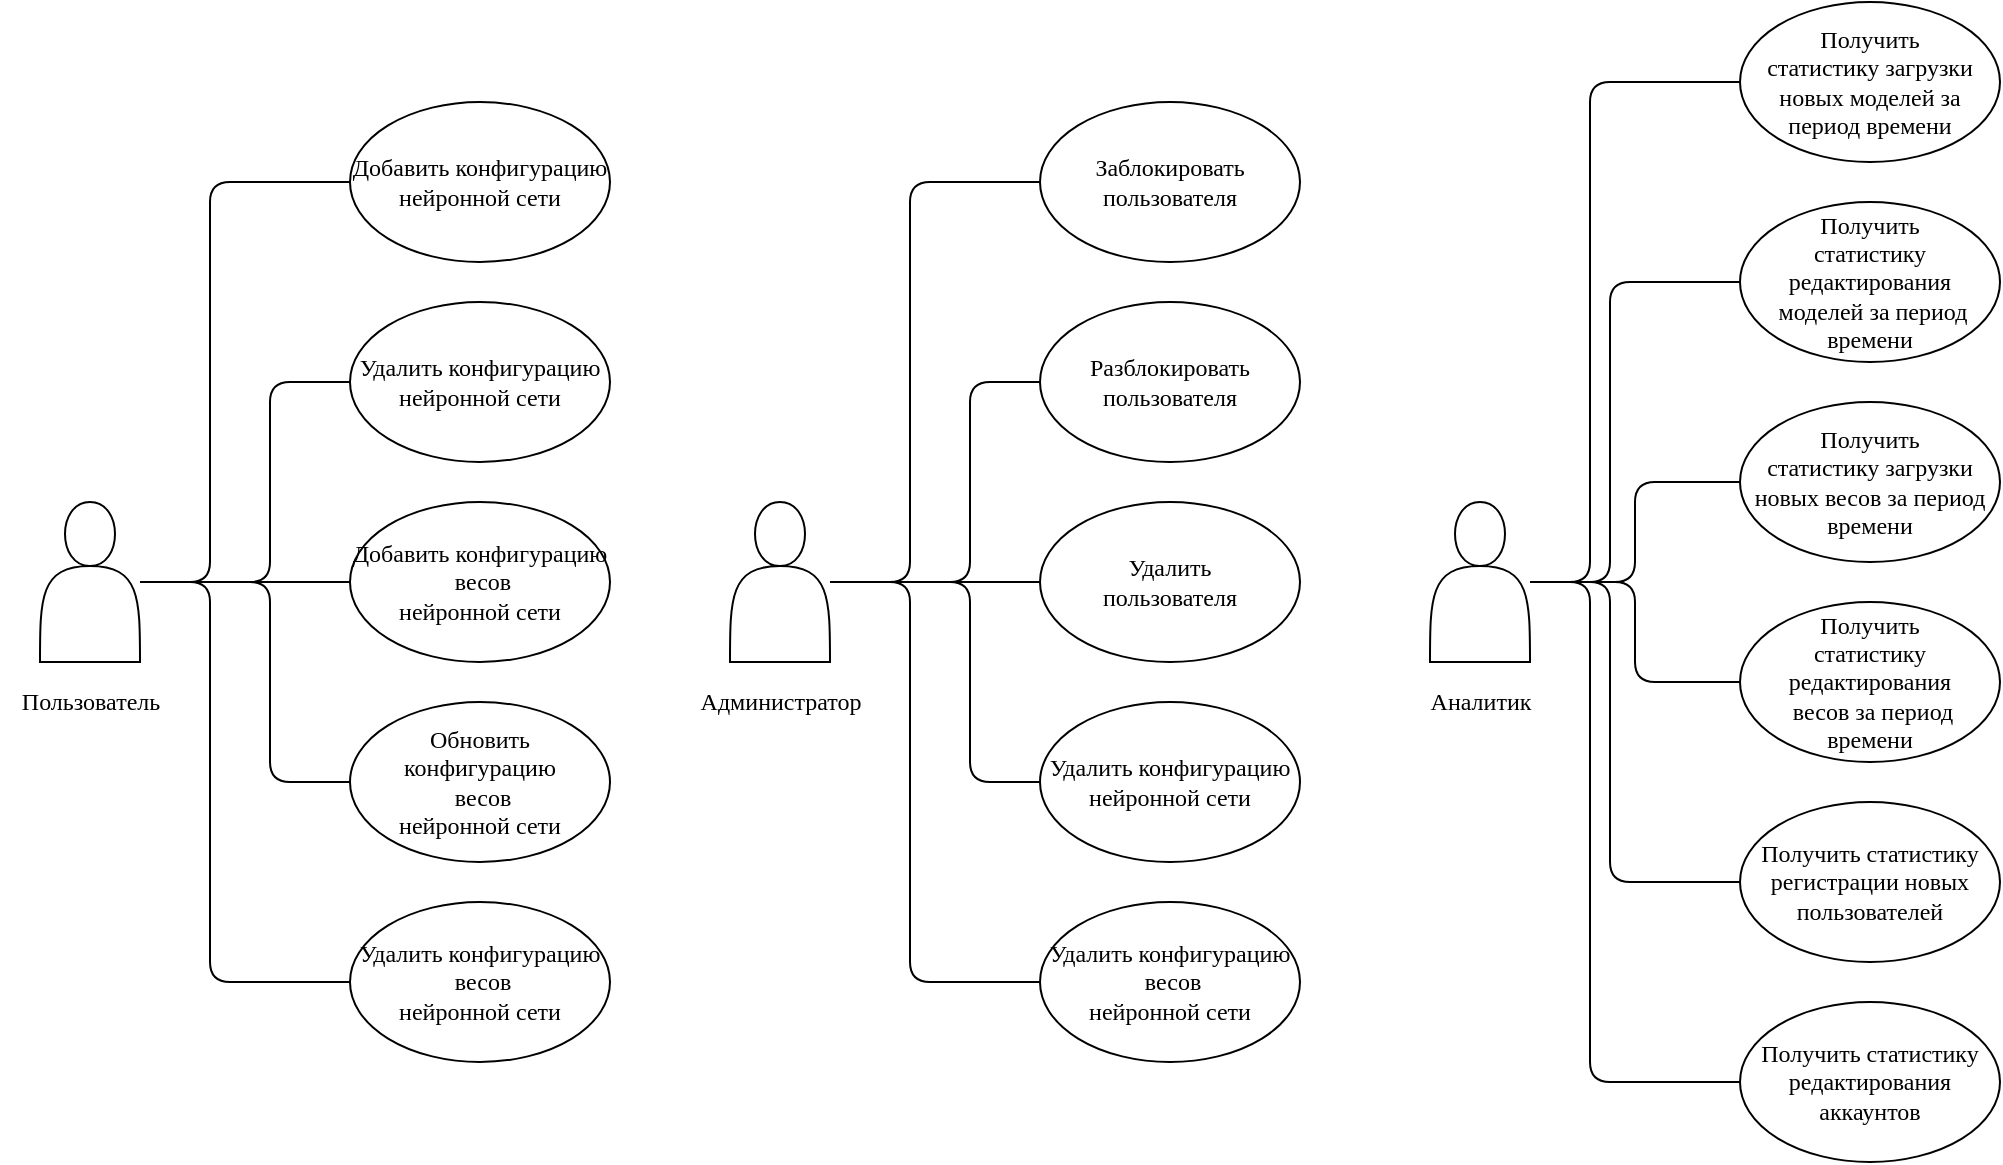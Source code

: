 <mxfile version="18.1.1" type="device"><diagram id="lX2WX9dF2LkcdlbGrqq_" name="Page-1"><mxGraphModel dx="1422" dy="854" grid="1" gridSize="10" guides="1" tooltips="1" connect="1" arrows="1" fold="1" page="1" pageScale="1" pageWidth="1654" pageHeight="1169" math="0" shadow="0"><root><mxCell id="0"/><mxCell id="1" parent="0"/><mxCell id="9" style="edgeStyle=orthogonalEdgeStyle;html=1;entryX=0;entryY=0.5;entryDx=0;entryDy=0;endArrow=none;endFill=0;fontFamily=FiraCode;fontSource=https%3A%2F%2Ffonts.googleapis.com%2Fcss%3Ffamily%3DFiraCode;" parent="1" source="2" target="3" edge="1"><mxGeometry relative="1" as="geometry"><Array as="points"><mxPoint x="170" y="320"/><mxPoint x="170" y="120"/></Array></mxGeometry></mxCell><mxCell id="10" style="edgeStyle=orthogonalEdgeStyle;html=1;entryX=0;entryY=0.5;entryDx=0;entryDy=0;endArrow=none;endFill=0;fontFamily=FiraCode;fontSource=https%3A%2F%2Ffonts.googleapis.com%2Fcss%3Ffamily%3DFiraCode;" parent="1" source="2" target="5" edge="1"><mxGeometry relative="1" as="geometry"><Array as="points"><mxPoint x="200" y="320"/><mxPoint x="200" y="220"/></Array></mxGeometry></mxCell><mxCell id="11" style="edgeStyle=orthogonalEdgeStyle;html=1;entryX=0;entryY=0.5;entryDx=0;entryDy=0;endArrow=none;endFill=0;fontFamily=FiraCode;fontSource=https%3A%2F%2Ffonts.googleapis.com%2Fcss%3Ffamily%3DFiraCode;" parent="1" source="2" target="4" edge="1"><mxGeometry relative="1" as="geometry"/></mxCell><mxCell id="12" style="edgeStyle=orthogonalEdgeStyle;html=1;entryX=0;entryY=0.5;entryDx=0;entryDy=0;endArrow=none;endFill=0;fontFamily=FiraCode;fontSource=https%3A%2F%2Ffonts.googleapis.com%2Fcss%3Ffamily%3DFiraCode;" parent="1" source="2" target="6" edge="1"><mxGeometry relative="1" as="geometry"><Array as="points"><mxPoint x="200" y="320"/><mxPoint x="200" y="420"/></Array></mxGeometry></mxCell><mxCell id="13" style="edgeStyle=orthogonalEdgeStyle;html=1;entryX=0;entryY=0.5;entryDx=0;entryDy=0;endArrow=none;endFill=0;fontFamily=FiraCode;fontSource=https%3A%2F%2Ffonts.googleapis.com%2Fcss%3Ffamily%3DFiraCode;" parent="1" source="2" target="7" edge="1"><mxGeometry relative="1" as="geometry"><Array as="points"><mxPoint x="170" y="320"/><mxPoint x="170" y="520"/></Array></mxGeometry></mxCell><mxCell id="2" value="" style="shape=actor;whiteSpace=wrap;html=1;fontFamily=FiraCode;fontSource=https%3A%2F%2Ffonts.googleapis.com%2Fcss%3Ffamily%3DFiraCode;" parent="1" vertex="1"><mxGeometry x="85" y="280" width="50" height="80" as="geometry"/></mxCell><mxCell id="3" value="Добавить конфигурацию нейронной сети" style="ellipse;whiteSpace=wrap;html=1;align=center;newEdgeStyle={&quot;edgeStyle&quot;:&quot;entityRelationEdgeStyle&quot;,&quot;startArrow&quot;:&quot;none&quot;,&quot;endArrow&quot;:&quot;none&quot;,&quot;segment&quot;:10,&quot;curved&quot;:1};treeFolding=1;treeMoving=1;fontFamily=FiraCode;fontSource=https%3A%2F%2Ffonts.googleapis.com%2Fcss%3Ffamily%3DFiraCode;" parent="1" vertex="1"><mxGeometry x="240" y="80" width="130" height="80" as="geometry"/></mxCell><mxCell id="4" value="Добавить конфигурацию&lt;br&gt;&amp;nbsp;весов &lt;br&gt;нейронной сети" style="ellipse;whiteSpace=wrap;html=1;align=center;newEdgeStyle={&quot;edgeStyle&quot;:&quot;entityRelationEdgeStyle&quot;,&quot;startArrow&quot;:&quot;none&quot;,&quot;endArrow&quot;:&quot;none&quot;,&quot;segment&quot;:10,&quot;curved&quot;:1};treeFolding=1;treeMoving=1;fontFamily=FiraCode;fontSource=https%3A%2F%2Ffonts.googleapis.com%2Fcss%3Ffamily%3DFiraCode;" parent="1" vertex="1"><mxGeometry x="240" y="280" width="130" height="80" as="geometry"/></mxCell><mxCell id="5" value="Удалить конфигурацию нейронной сети" style="ellipse;whiteSpace=wrap;html=1;align=center;newEdgeStyle={&quot;edgeStyle&quot;:&quot;entityRelationEdgeStyle&quot;,&quot;startArrow&quot;:&quot;none&quot;,&quot;endArrow&quot;:&quot;none&quot;,&quot;segment&quot;:10,&quot;curved&quot;:1};treeFolding=1;treeMoving=1;fontFamily=FiraCode;fontSource=https%3A%2F%2Ffonts.googleapis.com%2Fcss%3Ffamily%3DFiraCode;" parent="1" vertex="1"><mxGeometry x="240" y="180" width="130" height="80" as="geometry"/></mxCell><mxCell id="6" value="Обновить конфигурацию&lt;br&gt;&amp;nbsp;весов &lt;br&gt;нейронной сети" style="ellipse;whiteSpace=wrap;html=1;align=center;newEdgeStyle={&quot;edgeStyle&quot;:&quot;entityRelationEdgeStyle&quot;,&quot;startArrow&quot;:&quot;none&quot;,&quot;endArrow&quot;:&quot;none&quot;,&quot;segment&quot;:10,&quot;curved&quot;:1};treeFolding=1;treeMoving=1;fontFamily=FiraCode;fontSource=https%3A%2F%2Ffonts.googleapis.com%2Fcss%3Ffamily%3DFiraCode;" parent="1" vertex="1"><mxGeometry x="240" y="380" width="130" height="80" as="geometry"/></mxCell><mxCell id="7" value="Удалить конфигурацию&lt;br&gt;&amp;nbsp;весов &lt;br&gt;нейронной сети" style="ellipse;whiteSpace=wrap;html=1;align=center;newEdgeStyle={&quot;edgeStyle&quot;:&quot;entityRelationEdgeStyle&quot;,&quot;startArrow&quot;:&quot;none&quot;,&quot;endArrow&quot;:&quot;none&quot;,&quot;segment&quot;:10,&quot;curved&quot;:1};treeFolding=1;treeMoving=1;fontFamily=FiraCode;fontSource=https%3A%2F%2Ffonts.googleapis.com%2Fcss%3Ffamily%3DFiraCode;" parent="1" vertex="1"><mxGeometry x="240" y="480" width="130" height="80" as="geometry"/></mxCell><mxCell id="8" value="Пользователь" style="text;html=1;align=center;verticalAlign=middle;resizable=0;points=[];autosize=1;strokeColor=none;fillColor=none;fontFamily=FiraCode;fontSource=https%3A%2F%2Ffonts.googleapis.com%2Fcss%3Ffamily%3DFiraCode;" parent="1" vertex="1"><mxGeometry x="65" y="370" width="90" height="20" as="geometry"/></mxCell><mxCell id="26" style="edgeStyle=orthogonalEdgeStyle;html=1;entryX=0;entryY=0.5;entryDx=0;entryDy=0;endArrow=none;endFill=0;fontFamily=FiraCode;fontSource=https%3A%2F%2Ffonts.googleapis.com%2Fcss%3Ffamily%3DFiraCode;" parent="1" source="31" target="32" edge="1"><mxGeometry relative="1" as="geometry"><Array as="points"><mxPoint x="520" y="320"/><mxPoint x="520" y="120"/></Array></mxGeometry></mxCell><mxCell id="27" style="edgeStyle=orthogonalEdgeStyle;html=1;entryX=0;entryY=0.5;entryDx=0;entryDy=0;endArrow=none;endFill=0;fontFamily=FiraCode;fontSource=https%3A%2F%2Ffonts.googleapis.com%2Fcss%3Ffamily%3DFiraCode;" parent="1" source="31" target="34" edge="1"><mxGeometry relative="1" as="geometry"><Array as="points"><mxPoint x="550" y="320"/><mxPoint x="550" y="220"/></Array></mxGeometry></mxCell><mxCell id="28" style="edgeStyle=orthogonalEdgeStyle;html=1;entryX=0;entryY=0.5;entryDx=0;entryDy=0;endArrow=none;endFill=0;fontFamily=FiraCode;fontSource=https%3A%2F%2Ffonts.googleapis.com%2Fcss%3Ffamily%3DFiraCode;" parent="1" source="31" target="33" edge="1"><mxGeometry relative="1" as="geometry"/></mxCell><mxCell id="29" style="edgeStyle=orthogonalEdgeStyle;html=1;entryX=0;entryY=0.5;entryDx=0;entryDy=0;endArrow=none;endFill=0;fontFamily=FiraCode;fontSource=https%3A%2F%2Ffonts.googleapis.com%2Fcss%3Ffamily%3DFiraCode;" parent="1" source="31" target="35" edge="1"><mxGeometry relative="1" as="geometry"><Array as="points"><mxPoint x="550" y="320"/><mxPoint x="550" y="420"/></Array></mxGeometry></mxCell><mxCell id="30" style="edgeStyle=orthogonalEdgeStyle;html=1;entryX=0;entryY=0.5;entryDx=0;entryDy=0;endArrow=none;endFill=0;fontFamily=FiraCode;fontSource=https%3A%2F%2Ffonts.googleapis.com%2Fcss%3Ffamily%3DFiraCode;" parent="1" source="31" target="36" edge="1"><mxGeometry relative="1" as="geometry"><Array as="points"><mxPoint x="520" y="320"/><mxPoint x="520" y="520"/></Array></mxGeometry></mxCell><mxCell id="31" value="" style="shape=actor;whiteSpace=wrap;html=1;fontFamily=FiraCode;fontSource=https%3A%2F%2Ffonts.googleapis.com%2Fcss%3Ffamily%3DFiraCode;" parent="1" vertex="1"><mxGeometry x="430" y="280" width="50" height="80" as="geometry"/></mxCell><mxCell id="32" value="Заблокировать пользователя" style="ellipse;whiteSpace=wrap;html=1;align=center;newEdgeStyle={&quot;edgeStyle&quot;:&quot;entityRelationEdgeStyle&quot;,&quot;startArrow&quot;:&quot;none&quot;,&quot;endArrow&quot;:&quot;none&quot;,&quot;segment&quot;:10,&quot;curved&quot;:1};treeFolding=1;treeMoving=1;fontFamily=FiraCode;fontSource=https%3A%2F%2Ffonts.googleapis.com%2Fcss%3Ffamily%3DFiraCode;" parent="1" vertex="1"><mxGeometry x="585" y="80" width="130" height="80" as="geometry"/></mxCell><mxCell id="33" value="Удалить&lt;br&gt;пользователя" style="ellipse;whiteSpace=wrap;html=1;align=center;newEdgeStyle={&quot;edgeStyle&quot;:&quot;entityRelationEdgeStyle&quot;,&quot;startArrow&quot;:&quot;none&quot;,&quot;endArrow&quot;:&quot;none&quot;,&quot;segment&quot;:10,&quot;curved&quot;:1};treeFolding=1;treeMoving=1;fontFamily=FiraCode;fontSource=https%3A%2F%2Ffonts.googleapis.com%2Fcss%3Ffamily%3DFiraCode;" parent="1" vertex="1"><mxGeometry x="585" y="280" width="130" height="80" as="geometry"/></mxCell><mxCell id="34" value="Разблокировать пользователя" style="ellipse;whiteSpace=wrap;html=1;align=center;newEdgeStyle={&quot;edgeStyle&quot;:&quot;entityRelationEdgeStyle&quot;,&quot;startArrow&quot;:&quot;none&quot;,&quot;endArrow&quot;:&quot;none&quot;,&quot;segment&quot;:10,&quot;curved&quot;:1};treeFolding=1;treeMoving=1;fontFamily=FiraCode;fontSource=https%3A%2F%2Ffonts.googleapis.com%2Fcss%3Ffamily%3DFiraCode;" parent="1" vertex="1"><mxGeometry x="585" y="180" width="130" height="80" as="geometry"/></mxCell><mxCell id="35" value="Удалить конфигурацию нейронной сети" style="ellipse;whiteSpace=wrap;html=1;align=center;newEdgeStyle={&quot;edgeStyle&quot;:&quot;entityRelationEdgeStyle&quot;,&quot;startArrow&quot;:&quot;none&quot;,&quot;endArrow&quot;:&quot;none&quot;,&quot;segment&quot;:10,&quot;curved&quot;:1};treeFolding=1;treeMoving=1;fontFamily=FiraCode;fontSource=https%3A%2F%2Ffonts.googleapis.com%2Fcss%3Ffamily%3DFiraCode;" parent="1" vertex="1"><mxGeometry x="585" y="380" width="130" height="80" as="geometry"/></mxCell><mxCell id="36" value="Удалить конфигурацию&lt;br&gt;&amp;nbsp;весов &lt;br&gt;нейронной сети" style="ellipse;whiteSpace=wrap;html=1;align=center;newEdgeStyle={&quot;edgeStyle&quot;:&quot;entityRelationEdgeStyle&quot;,&quot;startArrow&quot;:&quot;none&quot;,&quot;endArrow&quot;:&quot;none&quot;,&quot;segment&quot;:10,&quot;curved&quot;:1};treeFolding=1;treeMoving=1;fontFamily=FiraCode;fontSource=https%3A%2F%2Ffonts.googleapis.com%2Fcss%3Ffamily%3DFiraCode;" parent="1" vertex="1"><mxGeometry x="585" y="480" width="130" height="80" as="geometry"/></mxCell><mxCell id="37" value="Администратор" style="text;html=1;align=center;verticalAlign=middle;resizable=0;points=[];autosize=1;strokeColor=none;fillColor=none;fontFamily=FiraCode;fontSource=https%3A%2F%2Ffonts.googleapis.com%2Fcss%3Ffamily%3DFiraCode;" parent="1" vertex="1"><mxGeometry x="405" y="370" width="100" height="20" as="geometry"/></mxCell><mxCell id="38" style="edgeStyle=orthogonalEdgeStyle;html=1;entryX=0;entryY=0.5;entryDx=0;entryDy=0;endArrow=none;endFill=0;fontFamily=FiraCode;fontSource=https%3A%2F%2Ffonts.googleapis.com%2Fcss%3Ffamily%3DFiraCode;" parent="1" source="43" target="44" edge="1"><mxGeometry relative="1" as="geometry"><Array as="points"><mxPoint x="860" y="320"/><mxPoint x="860" y="70"/></Array></mxGeometry></mxCell><mxCell id="39" style="edgeStyle=orthogonalEdgeStyle;html=1;entryX=0;entryY=0.5;entryDx=0;entryDy=0;endArrow=none;endFill=0;fontFamily=FiraCode;fontSource=https%3A%2F%2Ffonts.googleapis.com%2Fcss%3Ffamily%3DFiraCode;" parent="1" source="43" target="46" edge="1"><mxGeometry relative="1" as="geometry"><Array as="points"><mxPoint x="870" y="320"/><mxPoint x="870" y="170"/></Array></mxGeometry></mxCell><mxCell id="40" style="edgeStyle=orthogonalEdgeStyle;html=1;entryX=0;entryY=0.5;entryDx=0;entryDy=0;endArrow=none;endFill=0;fontFamily=FiraCode;fontSource=https%3A%2F%2Ffonts.googleapis.com%2Fcss%3Ffamily%3DFiraCode;" parent="1" source="43" target="45" edge="1"><mxGeometry relative="1" as="geometry"><Array as="points"><mxPoint x="870" y="320"/><mxPoint x="870" y="470"/></Array></mxGeometry></mxCell><mxCell id="41" style="edgeStyle=orthogonalEdgeStyle;html=1;entryX=0;entryY=0.5;entryDx=0;entryDy=0;endArrow=none;endFill=0;fontFamily=FiraCode;fontSource=https%3A%2F%2Ffonts.googleapis.com%2Fcss%3Ffamily%3DFiraCode;" parent="1" source="43" target="47" edge="1"><mxGeometry relative="1" as="geometry"/></mxCell><mxCell id="Nm1UBn4KKBYQObHfbJZA-50" style="rounded=1;orthogonalLoop=1;jettySize=auto;html=1;entryX=0;entryY=0.5;entryDx=0;entryDy=0;edgeStyle=orthogonalEdgeStyle;endArrow=none;endFill=0;fontFamily=FiraCode;fontSource=https%3A%2F%2Ffonts.googleapis.com%2Fcss%3Ffamily%3DFiraCode;" edge="1" parent="1" source="43" target="Nm1UBn4KKBYQObHfbJZA-49"><mxGeometry relative="1" as="geometry"/></mxCell><mxCell id="Nm1UBn4KKBYQObHfbJZA-53" style="edgeStyle=orthogonalEdgeStyle;rounded=1;orthogonalLoop=1;jettySize=auto;html=1;entryX=0;entryY=0.5;entryDx=0;entryDy=0;endArrow=none;endFill=0;fontFamily=FiraCode;fontSource=https%3A%2F%2Ffonts.googleapis.com%2Fcss%3Ffamily%3DFiraCode;" edge="1" parent="1" source="43" target="Nm1UBn4KKBYQObHfbJZA-51"><mxGeometry relative="1" as="geometry"><Array as="points"><mxPoint x="860" y="320"/><mxPoint x="860" y="570"/></Array></mxGeometry></mxCell><mxCell id="43" value="" style="shape=actor;whiteSpace=wrap;html=1;fontFamily=FiraCode;fontSource=https%3A%2F%2Ffonts.googleapis.com%2Fcss%3Ffamily%3DFiraCode;" parent="1" vertex="1"><mxGeometry x="780" y="280" width="50" height="80" as="geometry"/></mxCell><mxCell id="44" value="Получить &lt;br&gt;статистику загрузки новых моделей за период времени" style="ellipse;whiteSpace=wrap;html=1;align=center;newEdgeStyle={&quot;edgeStyle&quot;:&quot;entityRelationEdgeStyle&quot;,&quot;startArrow&quot;:&quot;none&quot;,&quot;endArrow&quot;:&quot;none&quot;,&quot;segment&quot;:10,&quot;curved&quot;:1};treeFolding=1;treeMoving=1;fontFamily=FiraCode;fontSource=https%3A%2F%2Ffonts.googleapis.com%2Fcss%3Ffamily%3DFiraCode;" parent="1" vertex="1"><mxGeometry x="935" y="30" width="130" height="80" as="geometry"/></mxCell><mxCell id="45" value="Получить статистику регистрации новых &lt;br&gt;пользователей" style="ellipse;whiteSpace=wrap;html=1;align=center;newEdgeStyle={&quot;edgeStyle&quot;:&quot;entityRelationEdgeStyle&quot;,&quot;startArrow&quot;:&quot;none&quot;,&quot;endArrow&quot;:&quot;none&quot;,&quot;segment&quot;:10,&quot;curved&quot;:1};treeFolding=1;treeMoving=1;fontFamily=FiraCode;fontSource=https%3A%2F%2Ffonts.googleapis.com%2Fcss%3Ffamily%3DFiraCode;" parent="1" vertex="1"><mxGeometry x="935" y="430" width="130" height="80" as="geometry"/></mxCell><mxCell id="46" value="&lt;span&gt;Получить&lt;/span&gt;&lt;br&gt;&lt;span&gt;статистику редактирования&lt;br&gt;&amp;nbsp;моделей за период времени&lt;/span&gt;" style="ellipse;whiteSpace=wrap;html=1;align=center;newEdgeStyle={&quot;edgeStyle&quot;:&quot;entityRelationEdgeStyle&quot;,&quot;startArrow&quot;:&quot;none&quot;,&quot;endArrow&quot;:&quot;none&quot;,&quot;segment&quot;:10,&quot;curved&quot;:1};treeFolding=1;treeMoving=1;fontFamily=FiraCode;fontSource=https%3A%2F%2Ffonts.googleapis.com%2Fcss%3Ffamily%3DFiraCode;" parent="1" vertex="1"><mxGeometry x="935" y="130" width="130" height="80" as="geometry"/></mxCell><mxCell id="47" value="Получить&lt;br&gt;статистику загрузки новых весов за период времени" style="ellipse;whiteSpace=wrap;html=1;align=center;newEdgeStyle={&quot;edgeStyle&quot;:&quot;entityRelationEdgeStyle&quot;,&quot;startArrow&quot;:&quot;none&quot;,&quot;endArrow&quot;:&quot;none&quot;,&quot;segment&quot;:10,&quot;curved&quot;:1};treeFolding=1;treeMoving=1;fontFamily=FiraCode;fontSource=https%3A%2F%2Ffonts.googleapis.com%2Fcss%3Ffamily%3DFiraCode;" parent="1" vertex="1"><mxGeometry x="935" y="230" width="130" height="80" as="geometry"/></mxCell><mxCell id="49" value="Аналитик" style="text;html=1;align=center;verticalAlign=middle;resizable=0;points=[];autosize=1;strokeColor=none;fillColor=none;fontFamily=FiraCode;fontSource=https%3A%2F%2Ffonts.googleapis.com%2Fcss%3Ffamily%3DFiraCode;" parent="1" vertex="1"><mxGeometry x="770" y="370" width="70" height="20" as="geometry"/></mxCell><mxCell id="Nm1UBn4KKBYQObHfbJZA-49" value="Получить&lt;br&gt;статистику редактирования&lt;br&gt;&amp;nbsp;весов за период времени" style="ellipse;whiteSpace=wrap;html=1;align=center;newEdgeStyle={&quot;edgeStyle&quot;:&quot;entityRelationEdgeStyle&quot;,&quot;startArrow&quot;:&quot;none&quot;,&quot;endArrow&quot;:&quot;none&quot;,&quot;segment&quot;:10,&quot;curved&quot;:1};treeFolding=1;treeMoving=1;fontFamily=FiraCode;fontSource=https%3A%2F%2Ffonts.googleapis.com%2Fcss%3Ffamily%3DFiraCode;" vertex="1" parent="1"><mxGeometry x="935" y="330" width="130" height="80" as="geometry"/></mxCell><mxCell id="Nm1UBn4KKBYQObHfbJZA-51" value="Получить статистику редактирования&lt;br&gt;аккаунтов" style="ellipse;whiteSpace=wrap;html=1;align=center;newEdgeStyle={&quot;edgeStyle&quot;:&quot;entityRelationEdgeStyle&quot;,&quot;startArrow&quot;:&quot;none&quot;,&quot;endArrow&quot;:&quot;none&quot;,&quot;segment&quot;:10,&quot;curved&quot;:1};treeFolding=1;treeMoving=1;fontFamily=FiraCode;fontSource=https%3A%2F%2Ffonts.googleapis.com%2Fcss%3Ffamily%3DFiraCode;" vertex="1" parent="1"><mxGeometry x="935" y="530" width="130" height="80" as="geometry"/></mxCell></root></mxGraphModel></diagram></mxfile>